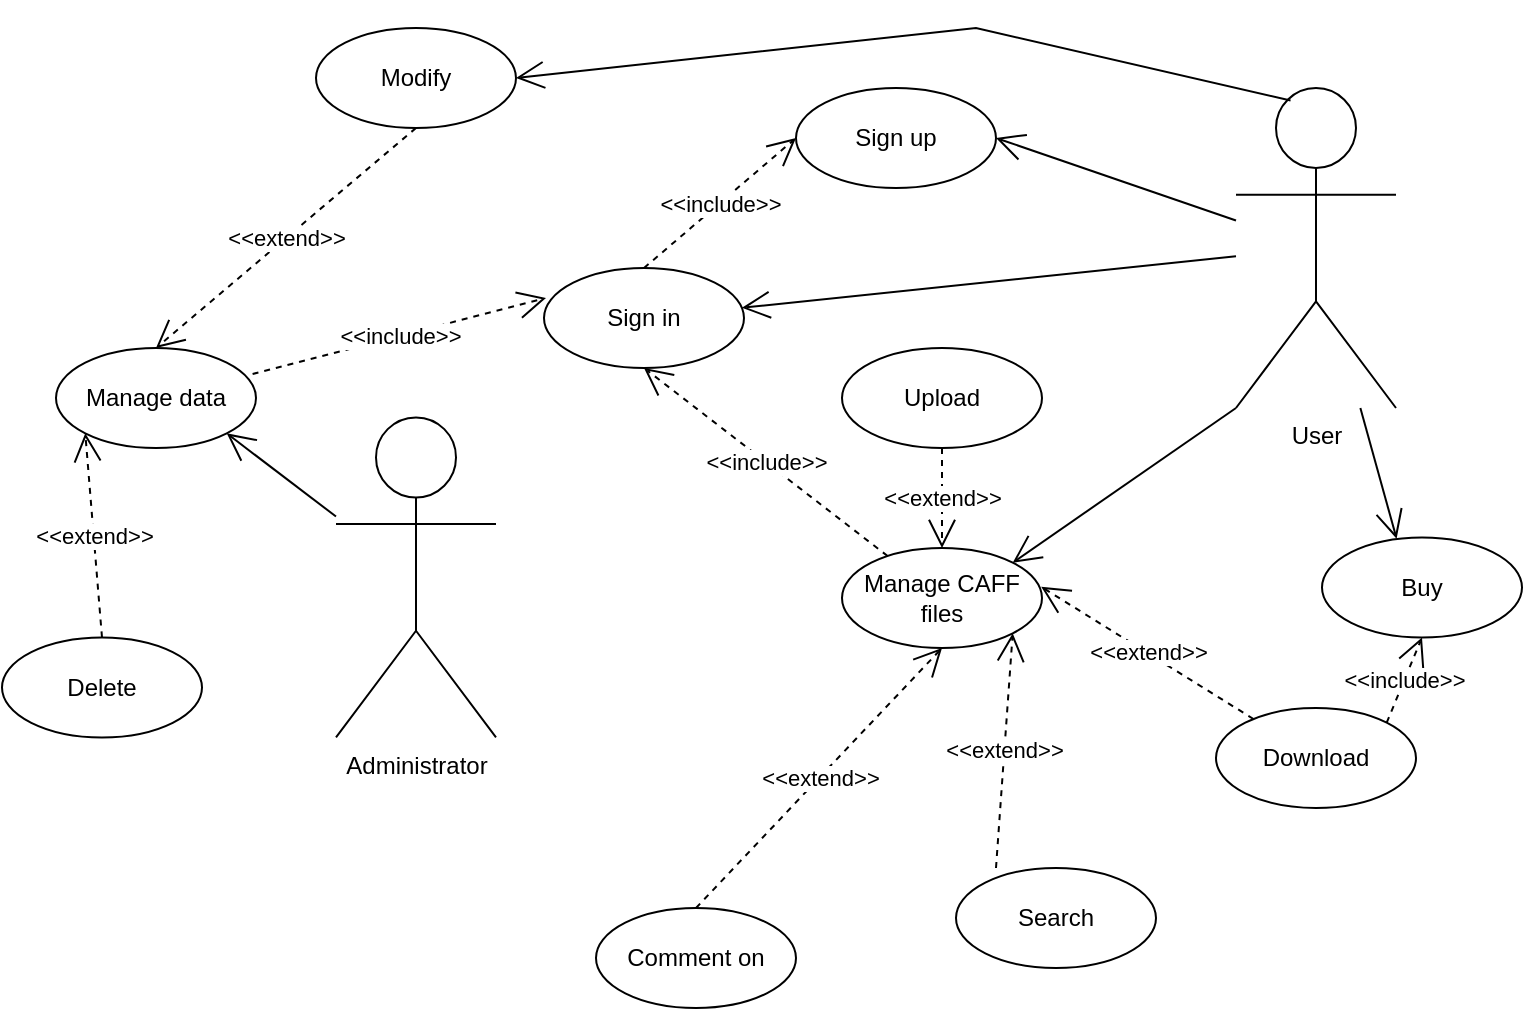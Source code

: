 <mxfile version="20.4.1" type="device"><diagram id="hbtBVnNicx6E8O7xoeB9" name="Page-1"><mxGraphModel dx="780" dy="1112" grid="1" gridSize="10" guides="1" tooltips="1" connect="1" arrows="1" fold="1" page="1" pageScale="1" pageWidth="827" pageHeight="1169" math="0" shadow="0"><root><mxCell id="0"/><mxCell id="1" parent="0"/><mxCell id="YWpdOQRzIDrdIGK1xvnb-1" value="&lt;div&gt;User&lt;/div&gt;" style="shape=umlActor;verticalLabelPosition=bottom;verticalAlign=top;html=1;" parent="1" vertex="1"><mxGeometry x="627" y="60.0" width="80" height="160" as="geometry"/></mxCell><mxCell id="YWpdOQRzIDrdIGK1xvnb-2" value="&lt;div&gt;Sign up&lt;br&gt;&lt;/div&gt;" style="ellipse;whiteSpace=wrap;html=1;" parent="1" vertex="1"><mxGeometry x="407" y="60" width="100" height="50" as="geometry"/></mxCell><mxCell id="YWpdOQRzIDrdIGK1xvnb-3" value="&lt;div&gt;Sign in&lt;/div&gt;" style="ellipse;whiteSpace=wrap;html=1;" parent="1" vertex="1"><mxGeometry x="281" y="150.0" width="100" height="50" as="geometry"/></mxCell><mxCell id="YWpdOQRzIDrdIGK1xvnb-4" value="Manage CAFF files" style="ellipse;whiteSpace=wrap;html=1;" parent="1" vertex="1"><mxGeometry x="430" y="290" width="100" height="50" as="geometry"/></mxCell><mxCell id="YWpdOQRzIDrdIGK1xvnb-5" value="&lt;div&gt;&amp;lt;&amp;lt;include&amp;gt;&amp;gt;&lt;/div&gt;" style="endArrow=open;endSize=12;dashed=1;html=1;rounded=0;entryX=0.5;entryY=1;entryDx=0;entryDy=0;" parent="1" source="YWpdOQRzIDrdIGK1xvnb-4" target="YWpdOQRzIDrdIGK1xvnb-3" edge="1"><mxGeometry width="160" relative="1" as="geometry"><mxPoint x="807" y="274.71" as="sourcePoint"/><mxPoint x="967" y="274.71" as="targetPoint"/></mxGeometry></mxCell><mxCell id="YWpdOQRzIDrdIGK1xvnb-6" value="&lt;div&gt;&amp;lt;&amp;lt;include&amp;gt;&amp;gt;&lt;/div&gt;" style="endArrow=open;endSize=12;dashed=1;html=1;rounded=0;exitX=0.5;exitY=0;exitDx=0;exitDy=0;entryX=0;entryY=0.5;entryDx=0;entryDy=0;" parent="1" source="YWpdOQRzIDrdIGK1xvnb-3" target="YWpdOQRzIDrdIGK1xvnb-2" edge="1"><mxGeometry width="160" relative="1" as="geometry"><mxPoint x="867" y="302.03" as="sourcePoint"/><mxPoint x="666.202" y="170.003" as="targetPoint"/></mxGeometry></mxCell><mxCell id="YWpdOQRzIDrdIGK1xvnb-8" value="" style="endArrow=open;endFill=1;endSize=12;html=1;rounded=0;" parent="1" source="YWpdOQRzIDrdIGK1xvnb-1" target="YWpdOQRzIDrdIGK1xvnb-3" edge="1"><mxGeometry width="160" relative="1" as="geometry"><mxPoint x="601.95" y="300.7" as="sourcePoint"/><mxPoint x="672.048" y="204.712" as="targetPoint"/></mxGeometry></mxCell><mxCell id="YWpdOQRzIDrdIGK1xvnb-10" value="Download" style="ellipse;whiteSpace=wrap;html=1;" parent="1" vertex="1"><mxGeometry x="617" y="370" width="100" height="50" as="geometry"/></mxCell><mxCell id="YWpdOQRzIDrdIGK1xvnb-11" value="Search" style="ellipse;whiteSpace=wrap;html=1;" parent="1" vertex="1"><mxGeometry x="487" y="450" width="100" height="50" as="geometry"/></mxCell><mxCell id="YWpdOQRzIDrdIGK1xvnb-12" value="Comment on" style="ellipse;whiteSpace=wrap;html=1;" parent="1" vertex="1"><mxGeometry x="307" y="470.0" width="100" height="50" as="geometry"/></mxCell><mxCell id="YWpdOQRzIDrdIGK1xvnb-13" value="Upload" style="ellipse;whiteSpace=wrap;html=1;" parent="1" vertex="1"><mxGeometry x="430" y="190" width="100" height="50" as="geometry"/></mxCell><mxCell id="YWpdOQRzIDrdIGK1xvnb-14" value="&lt;div&gt;&amp;lt;&amp;lt;extend&amp;gt;&amp;gt;&lt;/div&gt;" style="endArrow=open;endSize=12;dashed=1;html=1;rounded=0;exitX=0.5;exitY=1;exitDx=0;exitDy=0;" parent="1" source="YWpdOQRzIDrdIGK1xvnb-13" target="YWpdOQRzIDrdIGK1xvnb-4" edge="1"><mxGeometry width="160" relative="1" as="geometry"><mxPoint x="537" y="547.64" as="sourcePoint"/><mxPoint x="487" y="360" as="targetPoint"/><Array as="points"/></mxGeometry></mxCell><mxCell id="YWpdOQRzIDrdIGK1xvnb-18" value="&lt;div&gt;&amp;lt;&amp;lt;extend&amp;gt;&amp;gt;&lt;/div&gt;" style="endArrow=open;endSize=12;dashed=1;html=1;rounded=0;entryX=0.996;entryY=0.388;entryDx=0;entryDy=0;entryPerimeter=0;" parent="1" source="YWpdOQRzIDrdIGK1xvnb-10" target="YWpdOQRzIDrdIGK1xvnb-4" edge="1"><mxGeometry width="160" relative="1" as="geometry"><mxPoint x="556.6" y="567.99" as="sourcePoint"/><mxPoint x="477" y="637.64" as="targetPoint"/><Array as="points"/></mxGeometry></mxCell><mxCell id="YWpdOQRzIDrdIGK1xvnb-19" value="&lt;div&gt;&amp;lt;&amp;lt;extend&amp;gt;&amp;gt;&lt;/div&gt;" style="endArrow=open;endSize=12;dashed=1;html=1;rounded=0;entryX=1;entryY=1;entryDx=0;entryDy=0;exitX=0.2;exitY=0;exitDx=0;exitDy=0;exitPerimeter=0;" parent="1" source="YWpdOQRzIDrdIGK1xvnb-11" target="YWpdOQRzIDrdIGK1xvnb-4" edge="1"><mxGeometry width="160" relative="1" as="geometry"><mxPoint x="576.6" y="637.64" as="sourcePoint"/><mxPoint x="497" y="707.29" as="targetPoint"/><Array as="points"/></mxGeometry></mxCell><mxCell id="YWpdOQRzIDrdIGK1xvnb-20" value="&lt;div&gt;&amp;lt;&amp;lt;extend&amp;gt;&amp;gt;&lt;/div&gt;" style="endArrow=open;endSize=12;dashed=1;html=1;rounded=0;entryX=0.5;entryY=1;entryDx=0;entryDy=0;exitX=0.5;exitY=0;exitDx=0;exitDy=0;" parent="1" source="YWpdOQRzIDrdIGK1xvnb-12" target="YWpdOQRzIDrdIGK1xvnb-4" edge="1"><mxGeometry width="160" relative="1" as="geometry"><mxPoint x="460.6" y="652.7" as="sourcePoint"/><mxPoint x="381" y="722.35" as="targetPoint"/><Array as="points"/></mxGeometry></mxCell><mxCell id="YWpdOQRzIDrdIGK1xvnb-22" value="&lt;div&gt;Administrator&lt;/div&gt;" style="shape=umlActor;verticalLabelPosition=bottom;verticalAlign=top;html=1;" parent="1" vertex="1"><mxGeometry x="177" y="224.71" width="80" height="160" as="geometry"/></mxCell><mxCell id="YWpdOQRzIDrdIGK1xvnb-25" value="Manage data" style="ellipse;whiteSpace=wrap;html=1;" parent="1" vertex="1"><mxGeometry x="37" y="190" width="100" height="50" as="geometry"/></mxCell><mxCell id="YWpdOQRzIDrdIGK1xvnb-26" value="&lt;div&gt;&amp;lt;&amp;lt;include&amp;gt;&amp;gt;&lt;/div&gt;" style="endArrow=open;endSize=12;dashed=1;html=1;rounded=0;exitX=0.983;exitY=0.26;exitDx=0;exitDy=0;exitPerimeter=0;entryX=0.01;entryY=0.3;entryDx=0;entryDy=0;entryPerimeter=0;" parent="1" source="YWpdOQRzIDrdIGK1xvnb-25" target="YWpdOQRzIDrdIGK1xvnb-3" edge="1"><mxGeometry width="160" relative="1" as="geometry"><mxPoint x="231.664" y="159.996" as="sourcePoint"/><mxPoint x="277" y="130" as="targetPoint"/><Array as="points"/></mxGeometry></mxCell><mxCell id="YWpdOQRzIDrdIGK1xvnb-27" value="&lt;div&gt;Delete&lt;/div&gt;" style="ellipse;whiteSpace=wrap;html=1;" parent="1" vertex="1"><mxGeometry x="10" y="334.71" width="100" height="50" as="geometry"/></mxCell><mxCell id="YWpdOQRzIDrdIGK1xvnb-28" value="Modify" style="ellipse;whiteSpace=wrap;html=1;" parent="1" vertex="1"><mxGeometry x="167" y="30" width="100" height="50" as="geometry"/></mxCell><mxCell id="YWpdOQRzIDrdIGK1xvnb-31" value="&lt;div&gt;&amp;lt;&amp;lt;extend&amp;gt;&amp;gt;&lt;/div&gt;" style="endArrow=open;endSize=12;dashed=1;html=1;rounded=0;entryX=0.5;entryY=0;entryDx=0;entryDy=0;exitX=0.5;exitY=1;exitDx=0;exitDy=0;" parent="1" source="YWpdOQRzIDrdIGK1xvnb-28" target="YWpdOQRzIDrdIGK1xvnb-25" edge="1"><mxGeometry width="160" relative="1" as="geometry"><mxPoint x="-13" y="207.36" as="sourcePoint"/><mxPoint x="-13" y="122.65" as="targetPoint"/><Array as="points"/></mxGeometry></mxCell><mxCell id="YWpdOQRzIDrdIGK1xvnb-32" value="&lt;div&gt;&amp;lt;&amp;lt;extend&amp;gt;&amp;gt;&lt;/div&gt;" style="endArrow=open;endSize=12;dashed=1;html=1;rounded=0;entryX=0;entryY=1;entryDx=0;entryDy=0;exitX=0.5;exitY=0;exitDx=0;exitDy=0;" parent="1" source="YWpdOQRzIDrdIGK1xvnb-27" target="YWpdOQRzIDrdIGK1xvnb-25" edge="1"><mxGeometry width="160" relative="1" as="geometry"><mxPoint x="97" y="90" as="sourcePoint"/><mxPoint x="97" y="315.29" as="targetPoint"/><Array as="points"/></mxGeometry></mxCell><mxCell id="YWpdOQRzIDrdIGK1xvnb-33" value="" style="endArrow=open;endFill=1;endSize=12;html=1;rounded=0;entryX=1;entryY=1;entryDx=0;entryDy=0;" parent="1" source="YWpdOQRzIDrdIGK1xvnb-22" target="YWpdOQRzIDrdIGK1xvnb-25" edge="1"><mxGeometry width="160" relative="1" as="geometry"><mxPoint x="397" y="330" as="sourcePoint"/><mxPoint x="557" y="330" as="targetPoint"/></mxGeometry></mxCell><mxCell id="r08Laz8n-ARILylnViwX-2" value="&lt;div&gt;Buy&lt;/div&gt;" style="ellipse;whiteSpace=wrap;html=1;" parent="1" vertex="1"><mxGeometry x="670" y="284.71" width="100" height="50" as="geometry"/></mxCell><mxCell id="r08Laz8n-ARILylnViwX-4" value="&lt;div&gt;&amp;lt;&amp;lt;include&amp;gt;&amp;gt;&lt;/div&gt;" style="endArrow=open;endSize=12;dashed=1;html=1;rounded=0;entryX=0.5;entryY=1;entryDx=0;entryDy=0;exitX=1;exitY=0;exitDx=0;exitDy=0;" parent="1" source="YWpdOQRzIDrdIGK1xvnb-10" target="r08Laz8n-ARILylnViwX-2" edge="1"><mxGeometry width="160" relative="1" as="geometry"><mxPoint x="541.136" y="572.42" as="sourcePoint"/><mxPoint x="486.6" y="617.04" as="targetPoint"/><Array as="points"/></mxGeometry></mxCell><mxCell id="r08Laz8n-ARILylnViwX-6" value="" style="endArrow=open;endFill=1;endSize=12;html=1;rounded=0;entryX=1;entryY=0.5;entryDx=0;entryDy=0;" parent="1" source="YWpdOQRzIDrdIGK1xvnb-1" target="YWpdOQRzIDrdIGK1xvnb-2" edge="1"><mxGeometry width="160" relative="1" as="geometry"><mxPoint x="597" y="110" as="sourcePoint"/><mxPoint x="397.043" y="60.001" as="targetPoint"/></mxGeometry></mxCell><mxCell id="r08Laz8n-ARILylnViwX-7" value="" style="endArrow=open;endFill=1;endSize=12;html=1;rounded=0;exitX=0.341;exitY=0.039;exitDx=0;exitDy=0;exitPerimeter=0;entryX=1;entryY=0.5;entryDx=0;entryDy=0;" parent="1" source="YWpdOQRzIDrdIGK1xvnb-1" target="YWpdOQRzIDrdIGK1xvnb-28" edge="1"><mxGeometry width="160" relative="1" as="geometry"><mxPoint x="567" y="20.0" as="sourcePoint"/><mxPoint x="340.121" y="41.782" as="targetPoint"/><Array as="points"><mxPoint x="497" y="30"/></Array></mxGeometry></mxCell><mxCell id="r08Laz8n-ARILylnViwX-8" value="" style="endArrow=open;endFill=1;endSize=12;html=1;rounded=0;entryX=0.373;entryY=0.012;entryDx=0;entryDy=0;entryPerimeter=0;" parent="1" source="YWpdOQRzIDrdIGK1xvnb-1" target="r08Laz8n-ARILylnViwX-2" edge="1"><mxGeometry width="160" relative="1" as="geometry"><mxPoint x="927" y="191.25" as="sourcePoint"/><mxPoint x="807.0" y="150" as="targetPoint"/></mxGeometry></mxCell><mxCell id="doSAbsVFm-lgEYkzedhi-2" value="" style="endArrow=open;endFill=1;endSize=12;html=1;rounded=0;entryX=1;entryY=0;entryDx=0;entryDy=0;exitX=0;exitY=1;exitDx=0;exitDy=0;exitPerimeter=0;" edge="1" parent="1" source="YWpdOQRzIDrdIGK1xvnb-1" target="YWpdOQRzIDrdIGK1xvnb-4"><mxGeometry width="160" relative="1" as="geometry"><mxPoint x="637" y="136.25" as="sourcePoint"/><mxPoint x="517" y="95" as="targetPoint"/></mxGeometry></mxCell></root></mxGraphModel></diagram></mxfile>